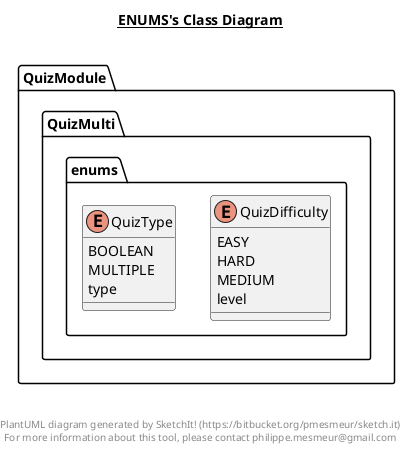 @startuml

title __ENUMS's Class Diagram__\n

  namespace QuizModule {
    namespace QuizMulti {
      namespace enums {
        enum QuizDifficulty {
          EASY
          HARD
          MEDIUM
          level
        }
      }
    }
  }
  

  namespace QuizModule {
    namespace QuizMulti {
      namespace enums {
        enum QuizType {
          BOOLEAN
          MULTIPLE
          type
        }
      }
    }
  }
  



right footer


PlantUML diagram generated by SketchIt! (https://bitbucket.org/pmesmeur/sketch.it)
For more information about this tool, please contact philippe.mesmeur@gmail.com
endfooter

@enduml
